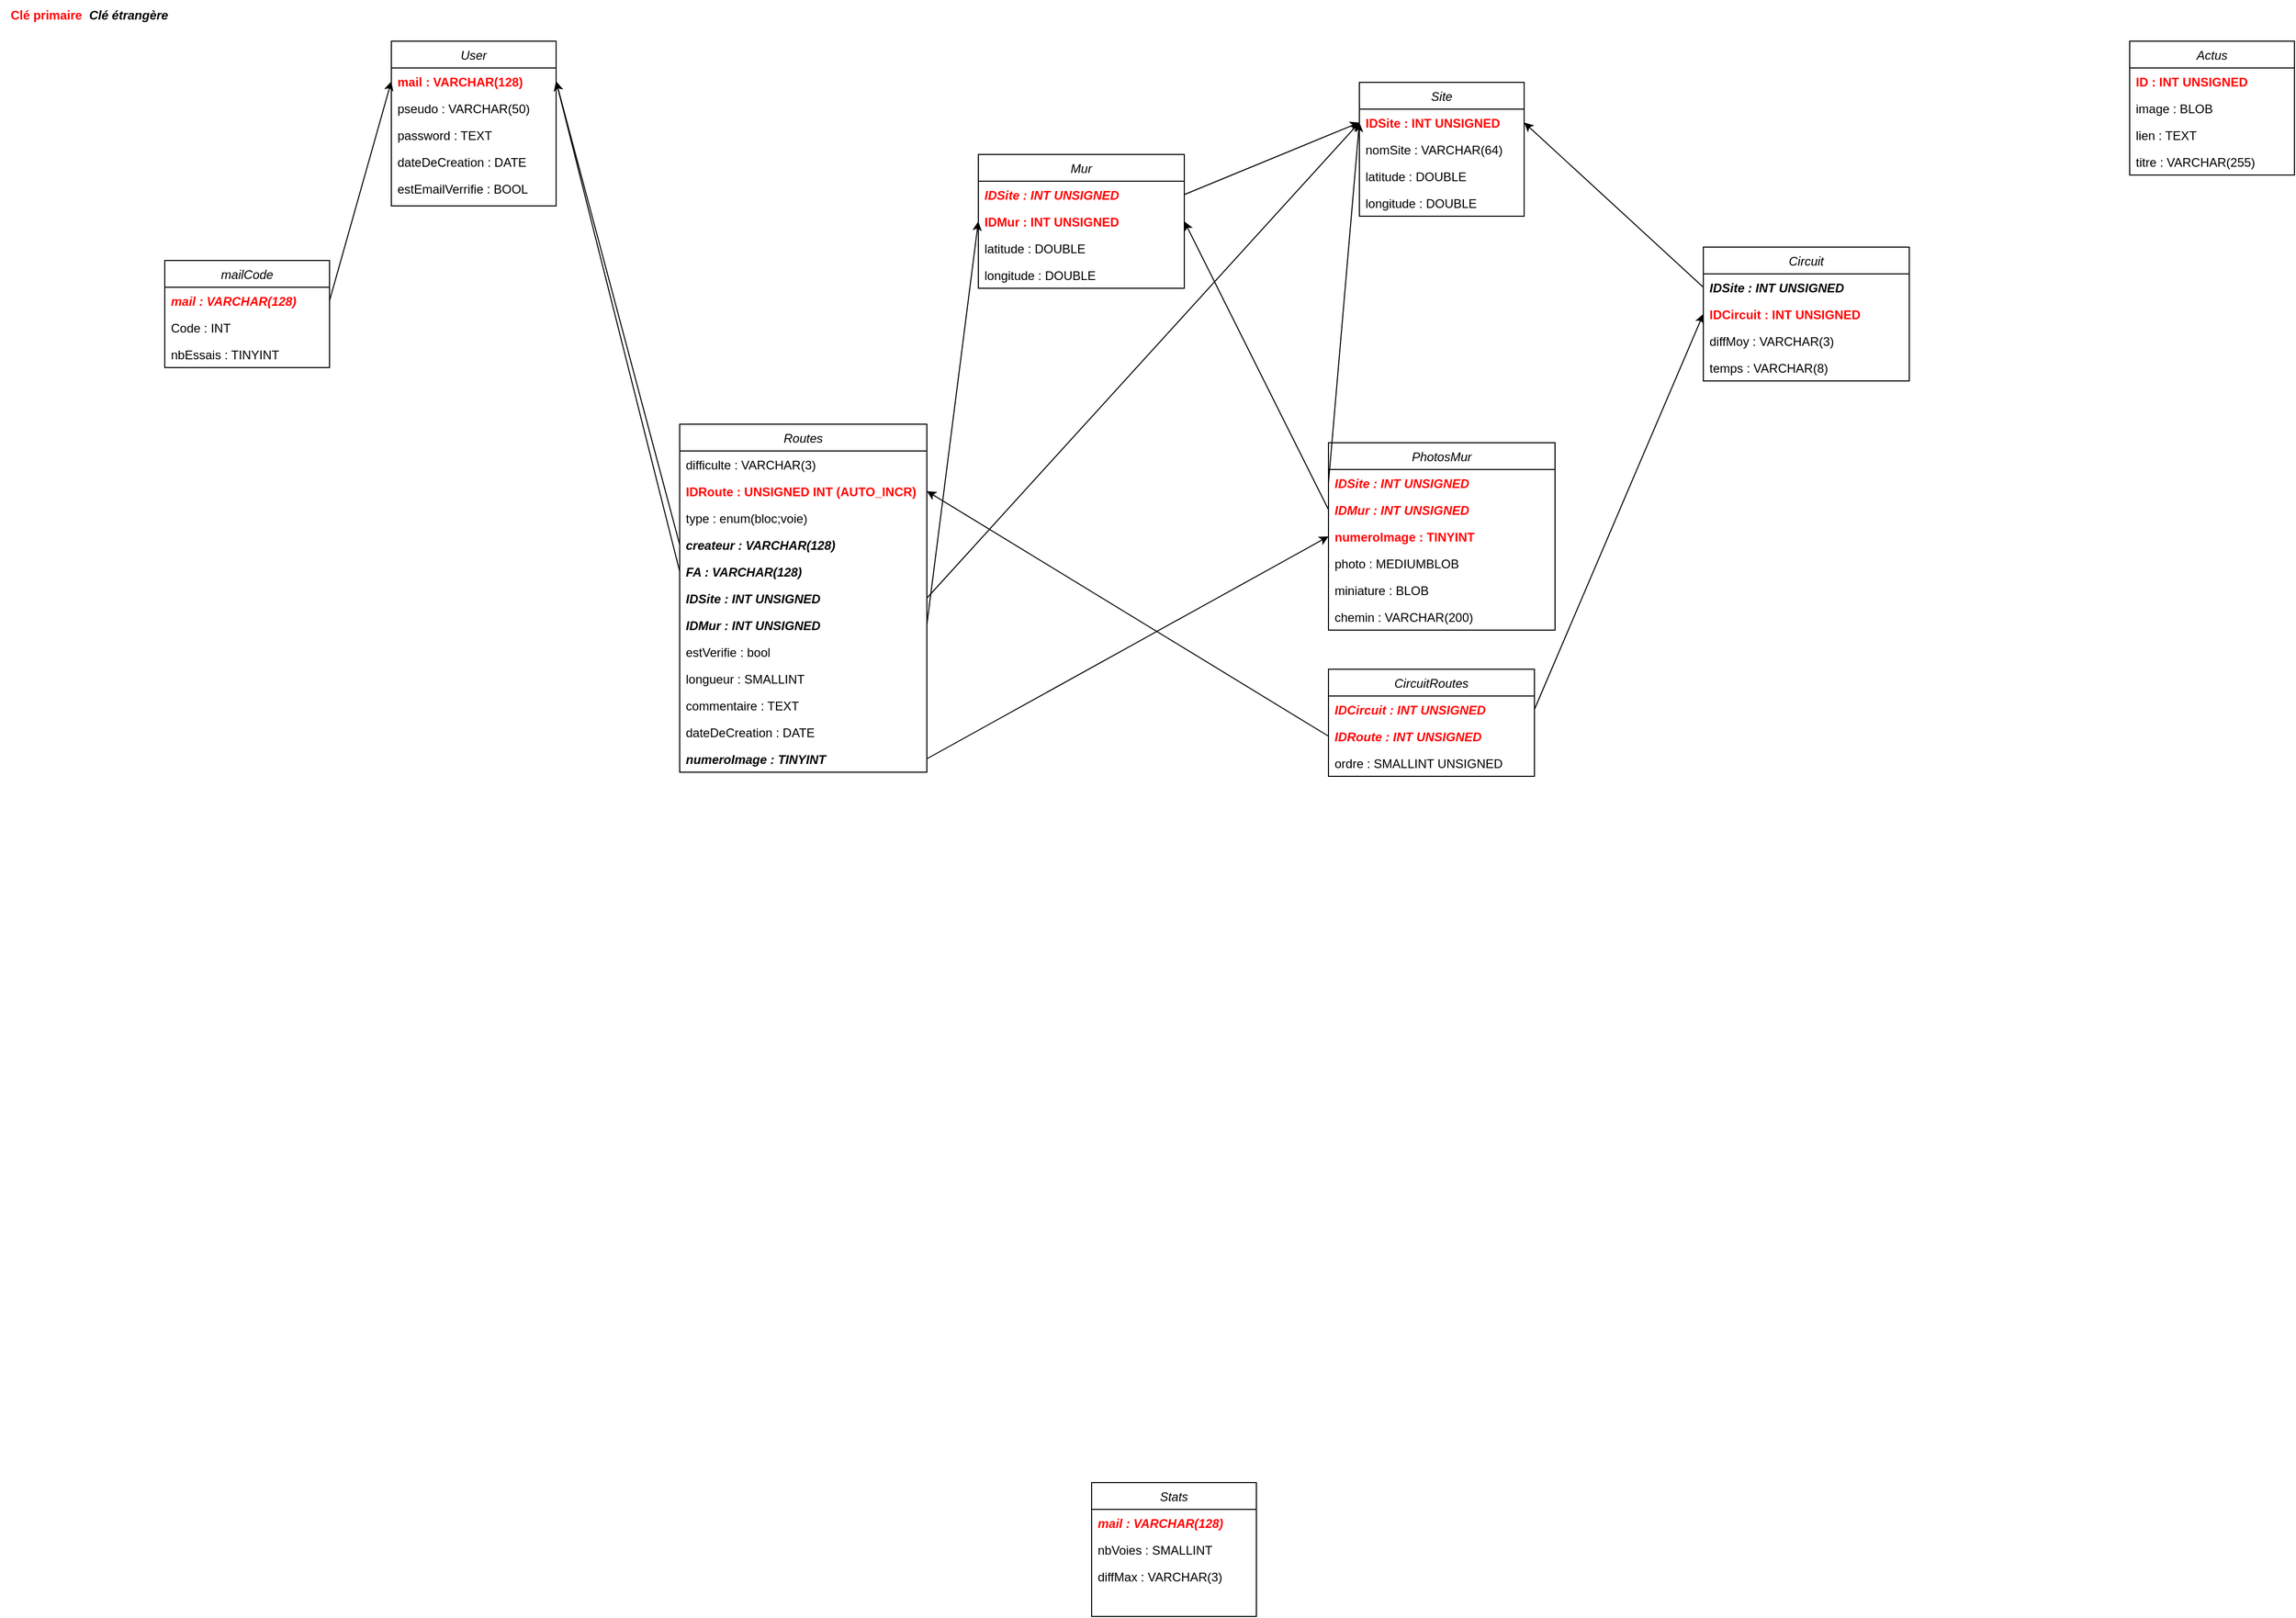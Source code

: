 <mxfile version="20.6.2" type="device"><diagram id="C5RBs43oDa-KdzZeNtuy" name="Page-1"><mxGraphModel dx="1662" dy="834" grid="1" gridSize="10" guides="1" tooltips="1" connect="1" arrows="1" fold="1" page="1" pageScale="1" pageWidth="827" pageHeight="1169" math="0" shadow="0"><root><mxCell id="WIyWlLk6GJQsqaUBKTNV-0"/><mxCell id="WIyWlLk6GJQsqaUBKTNV-1" parent="WIyWlLk6GJQsqaUBKTNV-0"/><mxCell id="zkfFHV4jXpPFQw0GAbJ--0" value="User" style="swimlane;fontStyle=2;align=center;verticalAlign=top;childLayout=stackLayout;horizontal=1;startSize=26;horizontalStack=0;resizeParent=1;resizeLast=0;collapsible=1;marginBottom=0;rounded=0;shadow=0;strokeWidth=1;" parent="WIyWlLk6GJQsqaUBKTNV-1" vertex="1"><mxGeometry x="380" y="40" width="160" height="160" as="geometry"><mxRectangle x="230" y="140" width="160" height="26" as="alternateBounds"/></mxGeometry></mxCell><mxCell id="zkfFHV4jXpPFQw0GAbJ--2" value="mail : VARCHAR(128)" style="text;align=left;verticalAlign=top;spacingLeft=4;spacingRight=4;overflow=hidden;rotatable=0;points=[[0,0.5],[1,0.5]];portConstraint=eastwest;rounded=0;shadow=0;html=0;fontStyle=1;fontColor=#FF0000;" parent="zkfFHV4jXpPFQw0GAbJ--0" vertex="1"><mxGeometry y="26" width="160" height="26" as="geometry"/></mxCell><mxCell id="MneaKNnePf4oPeuY0FDi-7" value="pseudo : VARCHAR(50)" style="text;align=left;verticalAlign=top;spacingLeft=4;spacingRight=4;overflow=hidden;rotatable=0;points=[[0,0.5],[1,0.5]];portConstraint=eastwest;" parent="zkfFHV4jXpPFQw0GAbJ--0" vertex="1"><mxGeometry y="52" width="160" height="26" as="geometry"/></mxCell><mxCell id="0Qye_Zv5IVSC3sUF7OHN-1" value="password : TEXT" style="text;align=left;verticalAlign=top;spacingLeft=4;spacingRight=4;overflow=hidden;rotatable=0;points=[[0,0.5],[1,0.5]];portConstraint=eastwest;rounded=0;shadow=0;html=0;" parent="zkfFHV4jXpPFQw0GAbJ--0" vertex="1"><mxGeometry y="78" width="160" height="26" as="geometry"/></mxCell><mxCell id="MneaKNnePf4oPeuY0FDi-33" value="dateDeCreation : DATE" style="text;align=left;verticalAlign=top;spacingLeft=4;spacingRight=4;overflow=hidden;rotatable=0;points=[[0,0.5],[1,0.5]];portConstraint=eastwest;rounded=0;shadow=0;html=0;fontColor=#000000;fontStyle=0" parent="zkfFHV4jXpPFQw0GAbJ--0" vertex="1"><mxGeometry y="104" width="160" height="26" as="geometry"/></mxCell><mxCell id="SryeJ_en3qjPUDTiKtDa-0" value="estEmailVerrifie : BOOL" style="text;align=left;verticalAlign=top;spacingLeft=4;spacingRight=4;overflow=hidden;rotatable=0;points=[[0,0.5],[1,0.5]];portConstraint=eastwest;rounded=0;shadow=0;html=0;fontColor=#000000;fontStyle=0" parent="zkfFHV4jXpPFQw0GAbJ--0" vertex="1"><mxGeometry y="130" width="160" height="26" as="geometry"/></mxCell><mxCell id="IG8rTT2q1o-Y9MWKu9mN-1" value="&lt;b&gt;&lt;font color=&quot;#ff0000&quot;&gt;Clé primaire&lt;/font&gt;&lt;/b&gt;" style="text;html=1;strokeColor=none;fillColor=none;align=center;verticalAlign=middle;whiteSpace=wrap;rounded=0;" parent="WIyWlLk6GJQsqaUBKTNV-1" vertex="1"><mxGeometry width="90" height="30" as="geometry"/></mxCell><mxCell id="IG8rTT2q1o-Y9MWKu9mN-2" value="&lt;b&gt;&lt;i&gt;Clé étrangère&lt;/i&gt;&lt;/b&gt;" style="text;html=1;strokeColor=none;fillColor=none;align=center;verticalAlign=middle;whiteSpace=wrap;rounded=0;" parent="WIyWlLk6GJQsqaUBKTNV-1" vertex="1"><mxGeometry x="80" width="90" height="30" as="geometry"/></mxCell><mxCell id="MneaKNnePf4oPeuY0FDi-1" value="Mur" style="swimlane;fontStyle=2;align=center;verticalAlign=top;childLayout=stackLayout;horizontal=1;startSize=26;horizontalStack=0;resizeParent=1;resizeLast=0;collapsible=1;marginBottom=0;rounded=0;shadow=0;strokeWidth=1;" parent="WIyWlLk6GJQsqaUBKTNV-1" vertex="1"><mxGeometry x="950" y="150" width="200" height="130" as="geometry"><mxRectangle x="230" y="140" width="160" height="26" as="alternateBounds"/></mxGeometry></mxCell><mxCell id="MneaKNnePf4oPeuY0FDi-3" value="IDSite : INT UNSIGNED" style="text;align=left;verticalAlign=top;spacingLeft=4;spacingRight=4;overflow=hidden;rotatable=0;points=[[0,0.5],[1,0.5]];portConstraint=eastwest;fontStyle=3;fontColor=#ff0000;" parent="MneaKNnePf4oPeuY0FDi-1" vertex="1"><mxGeometry y="26" width="200" height="26" as="geometry"/></mxCell><mxCell id="MneaKNnePf4oPeuY0FDi-2" value="IDMur : INT UNSIGNED" style="text;align=left;verticalAlign=top;spacingLeft=4;spacingRight=4;overflow=hidden;rotatable=0;points=[[0,0.5],[1,0.5]];portConstraint=eastwest;rounded=0;shadow=0;html=0;fontColor=#FF0000;fontStyle=1" parent="MneaKNnePf4oPeuY0FDi-1" vertex="1"><mxGeometry y="52" width="200" height="26" as="geometry"/></mxCell><mxCell id="87DdCvk_uz9mZ-cImYMg-0" value="latitude : DOUBLE" style="text;align=left;verticalAlign=top;spacingLeft=4;spacingRight=4;overflow=hidden;rotatable=0;points=[[0,0.5],[1,0.5]];portConstraint=eastwest;" parent="MneaKNnePf4oPeuY0FDi-1" vertex="1"><mxGeometry y="78" width="200" height="26" as="geometry"/></mxCell><mxCell id="wvx0ti9K2vMNc0QYjZrV-10" value="longitude : DOUBLE" style="text;align=left;verticalAlign=top;spacingLeft=4;spacingRight=4;overflow=hidden;rotatable=0;points=[[0,0.5],[1,0.5]];portConstraint=eastwest;" parent="MneaKNnePf4oPeuY0FDi-1" vertex="1"><mxGeometry y="104" width="200" height="26" as="geometry"/></mxCell><mxCell id="MneaKNnePf4oPeuY0FDi-29" value="Stats" style="swimlane;fontStyle=2;align=center;verticalAlign=top;childLayout=stackLayout;horizontal=1;startSize=26;horizontalStack=0;resizeParent=1;resizeLast=0;collapsible=1;marginBottom=0;rounded=0;shadow=0;strokeWidth=1;" parent="WIyWlLk6GJQsqaUBKTNV-1" vertex="1"><mxGeometry x="1060" y="1440" width="160" height="130" as="geometry"><mxRectangle x="230" y="140" width="160" height="26" as="alternateBounds"/></mxGeometry></mxCell><mxCell id="MneaKNnePf4oPeuY0FDi-30" value="mail : VARCHAR(128)" style="text;align=left;verticalAlign=top;spacingLeft=4;spacingRight=4;overflow=hidden;rotatable=0;points=[[0,0.5],[1,0.5]];portConstraint=eastwest;rounded=0;shadow=0;html=0;fontColor=#FF0000;fontStyle=3" parent="MneaKNnePf4oPeuY0FDi-29" vertex="1"><mxGeometry y="26" width="160" height="26" as="geometry"/></mxCell><mxCell id="MneaKNnePf4oPeuY0FDi-31" value="nbVoies : SMALLINT" style="text;align=left;verticalAlign=top;spacingLeft=4;spacingRight=4;overflow=hidden;rotatable=0;points=[[0,0.5],[1,0.5]];portConstraint=eastwest;rounded=0;shadow=0;html=0;fontColor=#000000;fontStyle=0" parent="MneaKNnePf4oPeuY0FDi-29" vertex="1"><mxGeometry y="52" width="160" height="26" as="geometry"/></mxCell><mxCell id="MneaKNnePf4oPeuY0FDi-32" value="diffMax : VARCHAR(3)" style="text;align=left;verticalAlign=top;spacingLeft=4;spacingRight=4;overflow=hidden;rotatable=0;points=[[0,0.5],[1,0.5]];portConstraint=eastwest;rounded=0;shadow=0;html=0;fontColor=#000000;fontStyle=0" parent="MneaKNnePf4oPeuY0FDi-29" vertex="1"><mxGeometry y="78" width="160" height="26" as="geometry"/></mxCell><mxCell id="MneaKNnePf4oPeuY0FDi-9" value="Routes" style="swimlane;fontStyle=2;align=center;verticalAlign=top;childLayout=stackLayout;horizontal=1;startSize=26;horizontalStack=0;resizeParent=1;resizeLast=0;collapsible=1;marginBottom=0;rounded=0;shadow=0;strokeWidth=1;" parent="WIyWlLk6GJQsqaUBKTNV-1" vertex="1"><mxGeometry x="660" y="412" width="240" height="338" as="geometry"><mxRectangle x="230" y="140" width="160" height="26" as="alternateBounds"/></mxGeometry></mxCell><mxCell id="MneaKNnePf4oPeuY0FDi-11" value="difficulte : VARCHAR(3)" style="text;align=left;verticalAlign=top;spacingLeft=4;spacingRight=4;overflow=hidden;rotatable=0;points=[[0,0.5],[1,0.5]];portConstraint=eastwest;" parent="MneaKNnePf4oPeuY0FDi-9" vertex="1"><mxGeometry y="26" width="240" height="26" as="geometry"/></mxCell><mxCell id="MneaKNnePf4oPeuY0FDi-10" value="IDRoute : UNSIGNED INT (AUTO_INCR)" style="text;align=left;verticalAlign=top;spacingLeft=4;spacingRight=4;overflow=hidden;rotatable=0;points=[[0,0.5],[1,0.5]];portConstraint=eastwest;rounded=0;shadow=0;html=0;fontColor=#FF0000;fontStyle=1" parent="MneaKNnePf4oPeuY0FDi-9" vertex="1"><mxGeometry y="52" width="240" height="26" as="geometry"/></mxCell><mxCell id="MneaKNnePf4oPeuY0FDi-12" value="type : enum(bloc;voie)" style="text;align=left;verticalAlign=top;spacingLeft=4;spacingRight=4;overflow=hidden;rotatable=0;points=[[0,0.5],[1,0.5]];portConstraint=eastwest;" parent="MneaKNnePf4oPeuY0FDi-9" vertex="1"><mxGeometry y="78" width="240" height="26" as="geometry"/></mxCell><mxCell id="MneaKNnePf4oPeuY0FDi-13" value="createur : VARCHAR(128)" style="text;align=left;verticalAlign=top;spacingLeft=4;spacingRight=4;overflow=hidden;rotatable=0;points=[[0,0.5],[1,0.5]];portConstraint=eastwest;fontStyle=3" parent="MneaKNnePf4oPeuY0FDi-9" vertex="1"><mxGeometry y="104" width="240" height="26" as="geometry"/></mxCell><mxCell id="MneaKNnePf4oPeuY0FDi-14" value="FA : VARCHAR(128)" style="text;align=left;verticalAlign=top;spacingLeft=4;spacingRight=4;overflow=hidden;rotatable=0;points=[[0,0.5],[1,0.5]];portConstraint=eastwest;fontStyle=3" parent="MneaKNnePf4oPeuY0FDi-9" vertex="1"><mxGeometry y="130" width="240" height="26" as="geometry"/></mxCell><mxCell id="YNo7Z_1hiQjCKQDOiGd9-0" value="IDSite : INT UNSIGNED" style="text;align=left;verticalAlign=top;spacingLeft=4;spacingRight=4;overflow=hidden;rotatable=0;points=[[0,0.5],[1,0.5]];portConstraint=eastwest;fontStyle=3" parent="MneaKNnePf4oPeuY0FDi-9" vertex="1"><mxGeometry y="156" width="240" height="26" as="geometry"/></mxCell><mxCell id="wvx0ti9K2vMNc0QYjZrV-29" value="IDMur : INT UNSIGNED" style="text;align=left;verticalAlign=top;spacingLeft=4;spacingRight=4;overflow=hidden;rotatable=0;points=[[0,0.5],[1,0.5]];portConstraint=eastwest;fontStyle=3" parent="MneaKNnePf4oPeuY0FDi-9" vertex="1"><mxGeometry y="182" width="240" height="26" as="geometry"/></mxCell><mxCell id="MneaKNnePf4oPeuY0FDi-15" value="estVerifie : bool" style="text;align=left;verticalAlign=top;spacingLeft=4;spacingRight=4;overflow=hidden;rotatable=0;points=[[0,0.5],[1,0.5]];portConstraint=eastwest;" parent="MneaKNnePf4oPeuY0FDi-9" vertex="1"><mxGeometry y="208" width="240" height="26" as="geometry"/></mxCell><mxCell id="MneaKNnePf4oPeuY0FDi-16" value="longueur : SMALLINT" style="text;align=left;verticalAlign=top;spacingLeft=4;spacingRight=4;overflow=hidden;rotatable=0;points=[[0,0.5],[1,0.5]];portConstraint=eastwest;" parent="MneaKNnePf4oPeuY0FDi-9" vertex="1"><mxGeometry y="234" width="240" height="26" as="geometry"/></mxCell><mxCell id="MneaKNnePf4oPeuY0FDi-17" value="commentaire : TEXT" style="text;align=left;verticalAlign=top;spacingLeft=4;spacingRight=4;overflow=hidden;rotatable=0;points=[[0,0.5],[1,0.5]];portConstraint=eastwest;" parent="MneaKNnePf4oPeuY0FDi-9" vertex="1"><mxGeometry y="260" width="240" height="26" as="geometry"/></mxCell><mxCell id="MneaKNnePf4oPeuY0FDi-34" value="dateDeCreation : DATE" style="text;align=left;verticalAlign=top;spacingLeft=4;spacingRight=4;overflow=hidden;rotatable=0;points=[[0,0.5],[1,0.5]];portConstraint=eastwest;" parent="MneaKNnePf4oPeuY0FDi-9" vertex="1"><mxGeometry y="286" width="240" height="26" as="geometry"/></mxCell><mxCell id="_oa2BR2f5xTNTXzYBAcl-0" value="numeroImage : TINYINT" style="text;align=left;verticalAlign=top;spacingLeft=4;spacingRight=4;overflow=hidden;rotatable=0;points=[[0,0.5],[1,0.5]];portConstraint=eastwest;fontStyle=3" parent="MneaKNnePf4oPeuY0FDi-9" vertex="1"><mxGeometry y="312" width="240" height="26" as="geometry"/></mxCell><mxCell id="FBszjzos_MEZXX1fzlTr-0" value="Actus" style="swimlane;fontStyle=2;align=center;verticalAlign=top;childLayout=stackLayout;horizontal=1;startSize=26;horizontalStack=0;resizeParent=1;resizeLast=0;collapsible=1;marginBottom=0;rounded=0;shadow=0;strokeWidth=1;" parent="WIyWlLk6GJQsqaUBKTNV-1" vertex="1"><mxGeometry x="2068" y="40" width="160" height="130" as="geometry"><mxRectangle x="230" y="140" width="160" height="26" as="alternateBounds"/></mxGeometry></mxCell><mxCell id="FBszjzos_MEZXX1fzlTr-3" value="ID : INT UNSIGNED" style="text;align=left;verticalAlign=top;spacingLeft=4;spacingRight=4;overflow=hidden;rotatable=0;points=[[0,0.5],[1,0.5]];portConstraint=eastwest;rounded=0;shadow=0;html=0;fontStyle=1;fontColor=#FF0000;" parent="FBszjzos_MEZXX1fzlTr-0" vertex="1"><mxGeometry y="26" width="160" height="26" as="geometry"/></mxCell><mxCell id="FBszjzos_MEZXX1fzlTr-4" value="image : BLOB" style="text;align=left;verticalAlign=top;spacingLeft=4;spacingRight=4;overflow=hidden;rotatable=0;points=[[0,0.5],[1,0.5]];portConstraint=eastwest;rounded=0;shadow=0;html=0;" parent="FBszjzos_MEZXX1fzlTr-0" vertex="1"><mxGeometry y="52" width="160" height="26" as="geometry"/></mxCell><mxCell id="FBszjzos_MEZXX1fzlTr-5" value="lien : TEXT" style="text;align=left;verticalAlign=top;spacingLeft=4;spacingRight=4;overflow=hidden;rotatable=0;points=[[0,0.5],[1,0.5]];portConstraint=eastwest;rounded=0;shadow=0;html=0;" parent="FBszjzos_MEZXX1fzlTr-0" vertex="1"><mxGeometry y="78" width="160" height="26" as="geometry"/></mxCell><mxCell id="FBszjzos_MEZXX1fzlTr-6" value="titre : VARCHAR(255)" style="text;align=left;verticalAlign=top;spacingLeft=4;spacingRight=4;overflow=hidden;rotatable=0;points=[[0,0.5],[1,0.5]];portConstraint=eastwest;rounded=0;shadow=0;html=0;" parent="FBszjzos_MEZXX1fzlTr-0" vertex="1"><mxGeometry y="104" width="160" height="26" as="geometry"/></mxCell><mxCell id="wvx0ti9K2vMNc0QYjZrV-2" value="Site" style="swimlane;fontStyle=2;align=center;verticalAlign=top;childLayout=stackLayout;horizontal=1;startSize=26;horizontalStack=0;resizeParent=1;resizeLast=0;collapsible=1;marginBottom=0;rounded=0;shadow=0;strokeWidth=1;" parent="WIyWlLk6GJQsqaUBKTNV-1" vertex="1"><mxGeometry x="1320" y="80" width="160" height="130" as="geometry"><mxRectangle x="230" y="140" width="160" height="26" as="alternateBounds"/></mxGeometry></mxCell><mxCell id="wvx0ti9K2vMNc0QYjZrV-5" value="IDSite : INT UNSIGNED" style="text;align=left;verticalAlign=top;spacingLeft=4;spacingRight=4;overflow=hidden;rotatable=0;points=[[0,0.5],[1,0.5]];portConstraint=eastwest;rounded=0;shadow=0;html=0;fontStyle=1;fontColor=#FF0000;" parent="wvx0ti9K2vMNc0QYjZrV-2" vertex="1"><mxGeometry y="26" width="160" height="26" as="geometry"/></mxCell><mxCell id="wvx0ti9K2vMNc0QYjZrV-7" value="nomSite : VARCHAR(64)" style="text;align=left;verticalAlign=top;spacingLeft=4;spacingRight=4;overflow=hidden;rotatable=0;points=[[0,0.5],[1,0.5]];portConstraint=eastwest;rounded=0;shadow=0;html=0;" parent="wvx0ti9K2vMNc0QYjZrV-2" vertex="1"><mxGeometry y="52" width="160" height="26" as="geometry"/></mxCell><mxCell id="WFKG9SzYV1ZAK_LSIE9_-0" value="latitude : DOUBLE" style="text;align=left;verticalAlign=top;spacingLeft=4;spacingRight=4;overflow=hidden;rotatable=0;points=[[0,0.5],[1,0.5]];portConstraint=eastwest;rounded=0;shadow=0;html=0;" parent="wvx0ti9K2vMNc0QYjZrV-2" vertex="1"><mxGeometry y="78" width="160" height="26" as="geometry"/></mxCell><mxCell id="WFKG9SzYV1ZAK_LSIE9_-1" value="longitude : DOUBLE" style="text;align=left;verticalAlign=top;spacingLeft=4;spacingRight=4;overflow=hidden;rotatable=0;points=[[0,0.5],[1,0.5]];portConstraint=eastwest;rounded=0;shadow=0;html=0;" parent="wvx0ti9K2vMNc0QYjZrV-2" vertex="1"><mxGeometry y="104" width="160" height="26" as="geometry"/></mxCell><mxCell id="wvx0ti9K2vMNc0QYjZrV-11" value="PhotosMur" style="swimlane;fontStyle=2;align=center;verticalAlign=top;childLayout=stackLayout;horizontal=1;startSize=26;horizontalStack=0;resizeParent=1;resizeLast=0;collapsible=1;marginBottom=0;rounded=0;shadow=0;strokeWidth=1;" parent="WIyWlLk6GJQsqaUBKTNV-1" vertex="1"><mxGeometry x="1290" y="430" width="220" height="182" as="geometry"><mxRectangle x="230" y="140" width="160" height="26" as="alternateBounds"/></mxGeometry></mxCell><mxCell id="wvx0ti9K2vMNc0QYjZrV-12" value="IDSite : INT UNSIGNED" style="text;align=left;verticalAlign=top;spacingLeft=4;spacingRight=4;overflow=hidden;rotatable=0;points=[[0,0.5],[1,0.5]];portConstraint=eastwest;rounded=0;shadow=0;html=0;fontColor=#FF0000;fontStyle=3" parent="wvx0ti9K2vMNc0QYjZrV-11" vertex="1"><mxGeometry y="26" width="220" height="26" as="geometry"/></mxCell><mxCell id="YNo7Z_1hiQjCKQDOiGd9-2" value="IDMur : INT UNSIGNED" style="text;align=left;verticalAlign=top;spacingLeft=4;spacingRight=4;overflow=hidden;rotatable=0;points=[[0,0.5],[1,0.5]];portConstraint=eastwest;rounded=0;shadow=0;html=0;fontColor=#FF0000;fontStyle=3" parent="wvx0ti9K2vMNc0QYjZrV-11" vertex="1"><mxGeometry y="52" width="220" height="26" as="geometry"/></mxCell><mxCell id="SFo7HLoGRMpa2MoPU7Mz-0" value="numeroImage : TINYINT" style="text;align=left;verticalAlign=top;spacingLeft=4;spacingRight=4;overflow=hidden;rotatable=0;points=[[0,0.5],[1,0.5]];portConstraint=eastwest;rounded=0;shadow=0;html=0;fontColor=#FF0000;fontStyle=1" parent="wvx0ti9K2vMNc0QYjZrV-11" vertex="1"><mxGeometry y="78" width="220" height="26" as="geometry"/></mxCell><mxCell id="wvx0ti9K2vMNc0QYjZrV-15" value="photo : MEDIUMBLOB&#10;" style="text;align=left;verticalAlign=top;spacingLeft=4;spacingRight=4;overflow=hidden;rotatable=0;points=[[0,0.5],[1,0.5]];portConstraint=eastwest;" parent="wvx0ti9K2vMNc0QYjZrV-11" vertex="1"><mxGeometry y="104" width="220" height="26" as="geometry"/></mxCell><mxCell id="w85ADrrpGkYLHjtEIhbo-0" value="miniature : BLOB" style="text;align=left;verticalAlign=top;spacingLeft=4;spacingRight=4;overflow=hidden;rotatable=0;points=[[0,0.5],[1,0.5]];portConstraint=eastwest;" parent="wvx0ti9K2vMNc0QYjZrV-11" vertex="1"><mxGeometry y="130" width="220" height="26" as="geometry"/></mxCell><mxCell id="mVvlnKjDT2plRGzvVAiW-0" value="chemin : VARCHAR(200)" style="text;align=left;verticalAlign=top;spacingLeft=4;spacingRight=4;overflow=hidden;rotatable=0;points=[[0,0.5],[1,0.5]];portConstraint=eastwest;" vertex="1" parent="wvx0ti9K2vMNc0QYjZrV-11"><mxGeometry y="156" width="220" height="26" as="geometry"/></mxCell><mxCell id="wvx0ti9K2vMNc0QYjZrV-16" value="Circuit" style="swimlane;fontStyle=2;align=center;verticalAlign=top;childLayout=stackLayout;horizontal=1;startSize=26;horizontalStack=0;resizeParent=1;resizeLast=0;collapsible=1;marginBottom=0;rounded=0;shadow=0;strokeWidth=1;" parent="WIyWlLk6GJQsqaUBKTNV-1" vertex="1"><mxGeometry x="1654" y="240" width="200" height="130" as="geometry"><mxRectangle x="230" y="140" width="160" height="26" as="alternateBounds"/></mxGeometry></mxCell><mxCell id="wvx0ti9K2vMNc0QYjZrV-18" value="IDSite : INT UNSIGNED" style="text;align=left;verticalAlign=top;spacingLeft=4;spacingRight=4;overflow=hidden;rotatable=0;points=[[0,0.5],[1,0.5]];portConstraint=eastwest;fontStyle=3;fontColor=#000000;" parent="wvx0ti9K2vMNc0QYjZrV-16" vertex="1"><mxGeometry y="26" width="200" height="26" as="geometry"/></mxCell><mxCell id="wvx0ti9K2vMNc0QYjZrV-17" value="IDCircuit : INT UNSIGNED" style="text;align=left;verticalAlign=top;spacingLeft=4;spacingRight=4;overflow=hidden;rotatable=0;points=[[0,0.5],[1,0.5]];portConstraint=eastwest;rounded=0;shadow=0;html=0;fontColor=#FF0000;fontStyle=1" parent="wvx0ti9K2vMNc0QYjZrV-16" vertex="1"><mxGeometry y="52" width="200" height="26" as="geometry"/></mxCell><mxCell id="wvx0ti9K2vMNc0QYjZrV-19" value="diffMoy : VARCHAR(3)" style="text;align=left;verticalAlign=top;spacingLeft=4;spacingRight=4;overflow=hidden;rotatable=0;points=[[0,0.5],[1,0.5]];portConstraint=eastwest;" parent="wvx0ti9K2vMNc0QYjZrV-16" vertex="1"><mxGeometry y="78" width="200" height="26" as="geometry"/></mxCell><mxCell id="wvx0ti9K2vMNc0QYjZrV-38" value="temps : VARCHAR(8)" style="text;align=left;verticalAlign=top;spacingLeft=4;spacingRight=4;overflow=hidden;rotatable=0;points=[[0,0.5],[1,0.5]];portConstraint=eastwest;" parent="wvx0ti9K2vMNc0QYjZrV-16" vertex="1"><mxGeometry y="104" width="200" height="26" as="geometry"/></mxCell><mxCell id="wvx0ti9K2vMNc0QYjZrV-21" value="CircuitRoutes" style="swimlane;fontStyle=2;align=center;verticalAlign=top;childLayout=stackLayout;horizontal=1;startSize=26;horizontalStack=0;resizeParent=1;resizeLast=0;collapsible=1;marginBottom=0;rounded=0;shadow=0;strokeWidth=1;" parent="WIyWlLk6GJQsqaUBKTNV-1" vertex="1"><mxGeometry x="1290" y="650" width="200" height="104" as="geometry"><mxRectangle x="230" y="140" width="160" height="26" as="alternateBounds"/></mxGeometry></mxCell><mxCell id="wvx0ti9K2vMNc0QYjZrV-22" value="IDCircuit : INT UNSIGNED" style="text;align=left;verticalAlign=top;spacingLeft=4;spacingRight=4;overflow=hidden;rotatable=0;points=[[0,0.5],[1,0.5]];portConstraint=eastwest;rounded=0;shadow=0;html=0;fontColor=#FF0000;fontStyle=3" parent="wvx0ti9K2vMNc0QYjZrV-21" vertex="1"><mxGeometry y="26" width="200" height="26" as="geometry"/></mxCell><mxCell id="wvx0ti9K2vMNc0QYjZrV-23" value="IDRoute : INT UNSIGNED" style="text;align=left;verticalAlign=top;spacingLeft=4;spacingRight=4;overflow=hidden;rotatable=0;points=[[0,0.5],[1,0.5]];portConstraint=eastwest;fontStyle=3;fontColor=#ff0000;" parent="wvx0ti9K2vMNc0QYjZrV-21" vertex="1"><mxGeometry y="52" width="200" height="26" as="geometry"/></mxCell><mxCell id="wvx0ti9K2vMNc0QYjZrV-24" value="ordre : SMALLINT UNSIGNED" style="text;align=left;verticalAlign=top;spacingLeft=4;spacingRight=4;overflow=hidden;rotatable=0;points=[[0,0.5],[1,0.5]];portConstraint=eastwest;" parent="wvx0ti9K2vMNc0QYjZrV-21" vertex="1"><mxGeometry y="78" width="200" height="26" as="geometry"/></mxCell><mxCell id="wvx0ti9K2vMNc0QYjZrV-26" value="" style="endArrow=classic;html=1;rounded=0;exitX=0;exitY=0.5;exitDx=0;exitDy=0;entryX=1;entryY=0.5;entryDx=0;entryDy=0;" parent="WIyWlLk6GJQsqaUBKTNV-1" source="MneaKNnePf4oPeuY0FDi-13" target="zkfFHV4jXpPFQw0GAbJ--2" edge="1"><mxGeometry width="50" height="50" relative="1" as="geometry"><mxPoint x="810" y="310" as="sourcePoint"/><mxPoint x="880" y="260" as="targetPoint"/></mxGeometry></mxCell><mxCell id="wvx0ti9K2vMNc0QYjZrV-27" value="" style="endArrow=classic;html=1;rounded=0;exitX=0;exitY=0.5;exitDx=0;exitDy=0;entryX=1;entryY=0.5;entryDx=0;entryDy=0;" parent="WIyWlLk6GJQsqaUBKTNV-1" source="MneaKNnePf4oPeuY0FDi-14" target="zkfFHV4jXpPFQw0GAbJ--2" edge="1"><mxGeometry width="50" height="50" relative="1" as="geometry"><mxPoint x="830" y="310" as="sourcePoint"/><mxPoint x="880" y="260" as="targetPoint"/></mxGeometry></mxCell><mxCell id="wvx0ti9K2vMNc0QYjZrV-28" value="" style="endArrow=classic;html=1;rounded=0;exitX=1;exitY=0.5;exitDx=0;exitDy=0;entryX=0;entryY=0.5;entryDx=0;entryDy=0;" parent="WIyWlLk6GJQsqaUBKTNV-1" source="wvx0ti9K2vMNc0QYjZrV-29" target="MneaKNnePf4oPeuY0FDi-2" edge="1"><mxGeometry width="50" height="50" relative="1" as="geometry"><mxPoint x="840" y="330" as="sourcePoint"/><mxPoint x="880" y="260" as="targetPoint"/></mxGeometry></mxCell><mxCell id="wvx0ti9K2vMNc0QYjZrV-30" value="" style="endArrow=classic;html=1;rounded=0;exitX=1;exitY=0.5;exitDx=0;exitDy=0;entryX=0;entryY=0.5;entryDx=0;entryDy=0;" parent="WIyWlLk6GJQsqaUBKTNV-1" source="MneaKNnePf4oPeuY0FDi-3" target="wvx0ti9K2vMNc0QYjZrV-5" edge="1"><mxGeometry width="50" height="50" relative="1" as="geometry"><mxPoint x="1130" y="390" as="sourcePoint"/><mxPoint x="1180" y="340" as="targetPoint"/></mxGeometry></mxCell><mxCell id="wvx0ti9K2vMNc0QYjZrV-31" value="" style="endArrow=classic;html=1;rounded=0;exitX=0;exitY=0.5;exitDx=0;exitDy=0;entryX=1;entryY=0.5;entryDx=0;entryDy=0;" parent="WIyWlLk6GJQsqaUBKTNV-1" source="wvx0ti9K2vMNc0QYjZrV-18" target="wvx0ti9K2vMNc0QYjZrV-5" edge="1"><mxGeometry width="50" height="50" relative="1" as="geometry"><mxPoint x="1130" y="390" as="sourcePoint"/><mxPoint x="1180" y="340" as="targetPoint"/></mxGeometry></mxCell><mxCell id="wvx0ti9K2vMNc0QYjZrV-32" value="" style="endArrow=classic;html=1;rounded=0;exitX=0;exitY=0.5;exitDx=0;exitDy=0;entryX=1;entryY=0.5;entryDx=0;entryDy=0;" parent="WIyWlLk6GJQsqaUBKTNV-1" source="YNo7Z_1hiQjCKQDOiGd9-2" target="MneaKNnePf4oPeuY0FDi-2" edge="1"><mxGeometry width="50" height="50" relative="1" as="geometry"><mxPoint x="1130" y="390" as="sourcePoint"/><mxPoint x="1180" y="340" as="targetPoint"/></mxGeometry></mxCell><mxCell id="wvx0ti9K2vMNc0QYjZrV-34" value="" style="endArrow=classic;html=1;rounded=0;exitX=1;exitY=0.5;exitDx=0;exitDy=0;entryX=0;entryY=0.5;entryDx=0;entryDy=0;" parent="WIyWlLk6GJQsqaUBKTNV-1" source="wvx0ti9K2vMNc0QYjZrV-22" target="wvx0ti9K2vMNc0QYjZrV-17" edge="1"><mxGeometry width="50" height="50" relative="1" as="geometry"><mxPoint x="1130" y="390" as="sourcePoint"/><mxPoint x="1180" y="340" as="targetPoint"/></mxGeometry></mxCell><mxCell id="wvx0ti9K2vMNc0QYjZrV-35" value="" style="endArrow=classic;html=1;rounded=0;exitX=0;exitY=0.5;exitDx=0;exitDy=0;entryX=1;entryY=0.5;entryDx=0;entryDy=0;" parent="WIyWlLk6GJQsqaUBKTNV-1" source="wvx0ti9K2vMNc0QYjZrV-23" target="MneaKNnePf4oPeuY0FDi-10" edge="1"><mxGeometry width="50" height="50" relative="1" as="geometry"><mxPoint x="1130" y="490" as="sourcePoint"/><mxPoint x="1180" y="440" as="targetPoint"/></mxGeometry></mxCell><mxCell id="YNo7Z_1hiQjCKQDOiGd9-1" value="" style="endArrow=classic;html=1;rounded=0;exitX=1;exitY=0.5;exitDx=0;exitDy=0;entryX=0;entryY=0.5;entryDx=0;entryDy=0;" parent="WIyWlLk6GJQsqaUBKTNV-1" source="YNo7Z_1hiQjCKQDOiGd9-0" target="wvx0ti9K2vMNc0QYjZrV-5" edge="1"><mxGeometry width="50" height="50" relative="1" as="geometry"><mxPoint x="910" y="617" as="sourcePoint"/><mxPoint x="1000" y="315" as="targetPoint"/></mxGeometry></mxCell><mxCell id="YNo7Z_1hiQjCKQDOiGd9-3" value="" style="endArrow=classic;html=1;rounded=0;entryX=0;entryY=0.5;entryDx=0;entryDy=0;exitX=0;exitY=0.5;exitDx=0;exitDy=0;" parent="WIyWlLk6GJQsqaUBKTNV-1" source="wvx0ti9K2vMNc0QYjZrV-12" target="wvx0ti9K2vMNc0QYjZrV-5" edge="1"><mxGeometry width="50" height="50" relative="1" as="geometry"><mxPoint x="1340" y="320" as="sourcePoint"/><mxPoint x="1200" y="315" as="targetPoint"/></mxGeometry></mxCell><mxCell id="SryeJ_en3qjPUDTiKtDa-1" value="mailCode" style="swimlane;fontStyle=2;align=center;verticalAlign=top;childLayout=stackLayout;horizontal=1;startSize=26;horizontalStack=0;resizeParent=1;resizeLast=0;collapsible=1;marginBottom=0;rounded=0;shadow=0;strokeWidth=1;" parent="WIyWlLk6GJQsqaUBKTNV-1" vertex="1"><mxGeometry x="160" y="253" width="160" height="104" as="geometry"><mxRectangle x="230" y="140" width="160" height="26" as="alternateBounds"/></mxGeometry></mxCell><mxCell id="SryeJ_en3qjPUDTiKtDa-2" value="mail : VARCHAR(128)" style="text;align=left;verticalAlign=top;spacingLeft=4;spacingRight=4;overflow=hidden;rotatable=0;points=[[0,0.5],[1,0.5]];portConstraint=eastwest;rounded=0;shadow=0;html=0;fontStyle=3;fontColor=#FF0000;" parent="SryeJ_en3qjPUDTiKtDa-1" vertex="1"><mxGeometry y="26" width="160" height="26" as="geometry"/></mxCell><mxCell id="SryeJ_en3qjPUDTiKtDa-3" value="Code : INT" style="text;align=left;verticalAlign=top;spacingLeft=4;spacingRight=4;overflow=hidden;rotatable=0;points=[[0,0.5],[1,0.5]];portConstraint=eastwest;" parent="SryeJ_en3qjPUDTiKtDa-1" vertex="1"><mxGeometry y="52" width="160" height="26" as="geometry"/></mxCell><mxCell id="SryeJ_en3qjPUDTiKtDa-4" value="nbEssais : TINYINT" style="text;align=left;verticalAlign=top;spacingLeft=4;spacingRight=4;overflow=hidden;rotatable=0;points=[[0,0.5],[1,0.5]];portConstraint=eastwest;rounded=0;shadow=0;html=0;" parent="SryeJ_en3qjPUDTiKtDa-1" vertex="1"><mxGeometry y="78" width="160" height="26" as="geometry"/></mxCell><mxCell id="SryeJ_en3qjPUDTiKtDa-7" value="" style="endArrow=classic;html=1;rounded=0;exitX=1;exitY=0.5;exitDx=0;exitDy=0;entryX=0;entryY=0.5;entryDx=0;entryDy=0;" parent="WIyWlLk6GJQsqaUBKTNV-1" source="SryeJ_en3qjPUDTiKtDa-2" target="zkfFHV4jXpPFQw0GAbJ--2" edge="1"><mxGeometry width="50" height="50" relative="1" as="geometry"><mxPoint x="670" y="400" as="sourcePoint"/><mxPoint x="720" y="350" as="targetPoint"/></mxGeometry></mxCell><mxCell id="_oa2BR2f5xTNTXzYBAcl-1" value="" style="endArrow=classic;html=1;rounded=0;exitX=1;exitY=0.5;exitDx=0;exitDy=0;entryX=0;entryY=0.5;entryDx=0;entryDy=0;" parent="WIyWlLk6GJQsqaUBKTNV-1" source="_oa2BR2f5xTNTXzYBAcl-0" target="SFo7HLoGRMpa2MoPU7Mz-0" edge="1"><mxGeometry width="50" height="50" relative="1" as="geometry"><mxPoint x="1000" y="540" as="sourcePoint"/><mxPoint x="1050" y="490" as="targetPoint"/></mxGeometry></mxCell></root></mxGraphModel></diagram></mxfile>